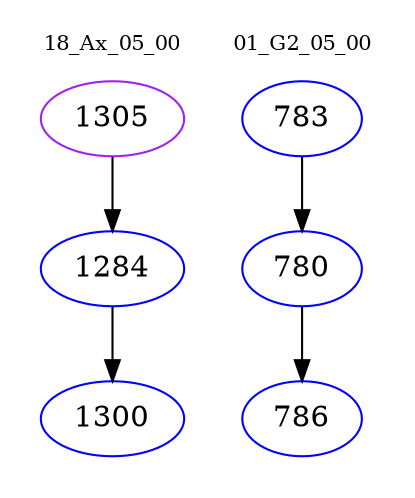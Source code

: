 digraph{
subgraph cluster_0 {
color = white
label = "18_Ax_05_00";
fontsize=10;
T0_1305 [label="1305", color="purple"]
T0_1305 -> T0_1284 [color="black"]
T0_1284 [label="1284", color="blue"]
T0_1284 -> T0_1300 [color="black"]
T0_1300 [label="1300", color="blue"]
}
subgraph cluster_1 {
color = white
label = "01_G2_05_00";
fontsize=10;
T1_783 [label="783", color="blue"]
T1_783 -> T1_780 [color="black"]
T1_780 [label="780", color="blue"]
T1_780 -> T1_786 [color="black"]
T1_786 [label="786", color="blue"]
}
}
